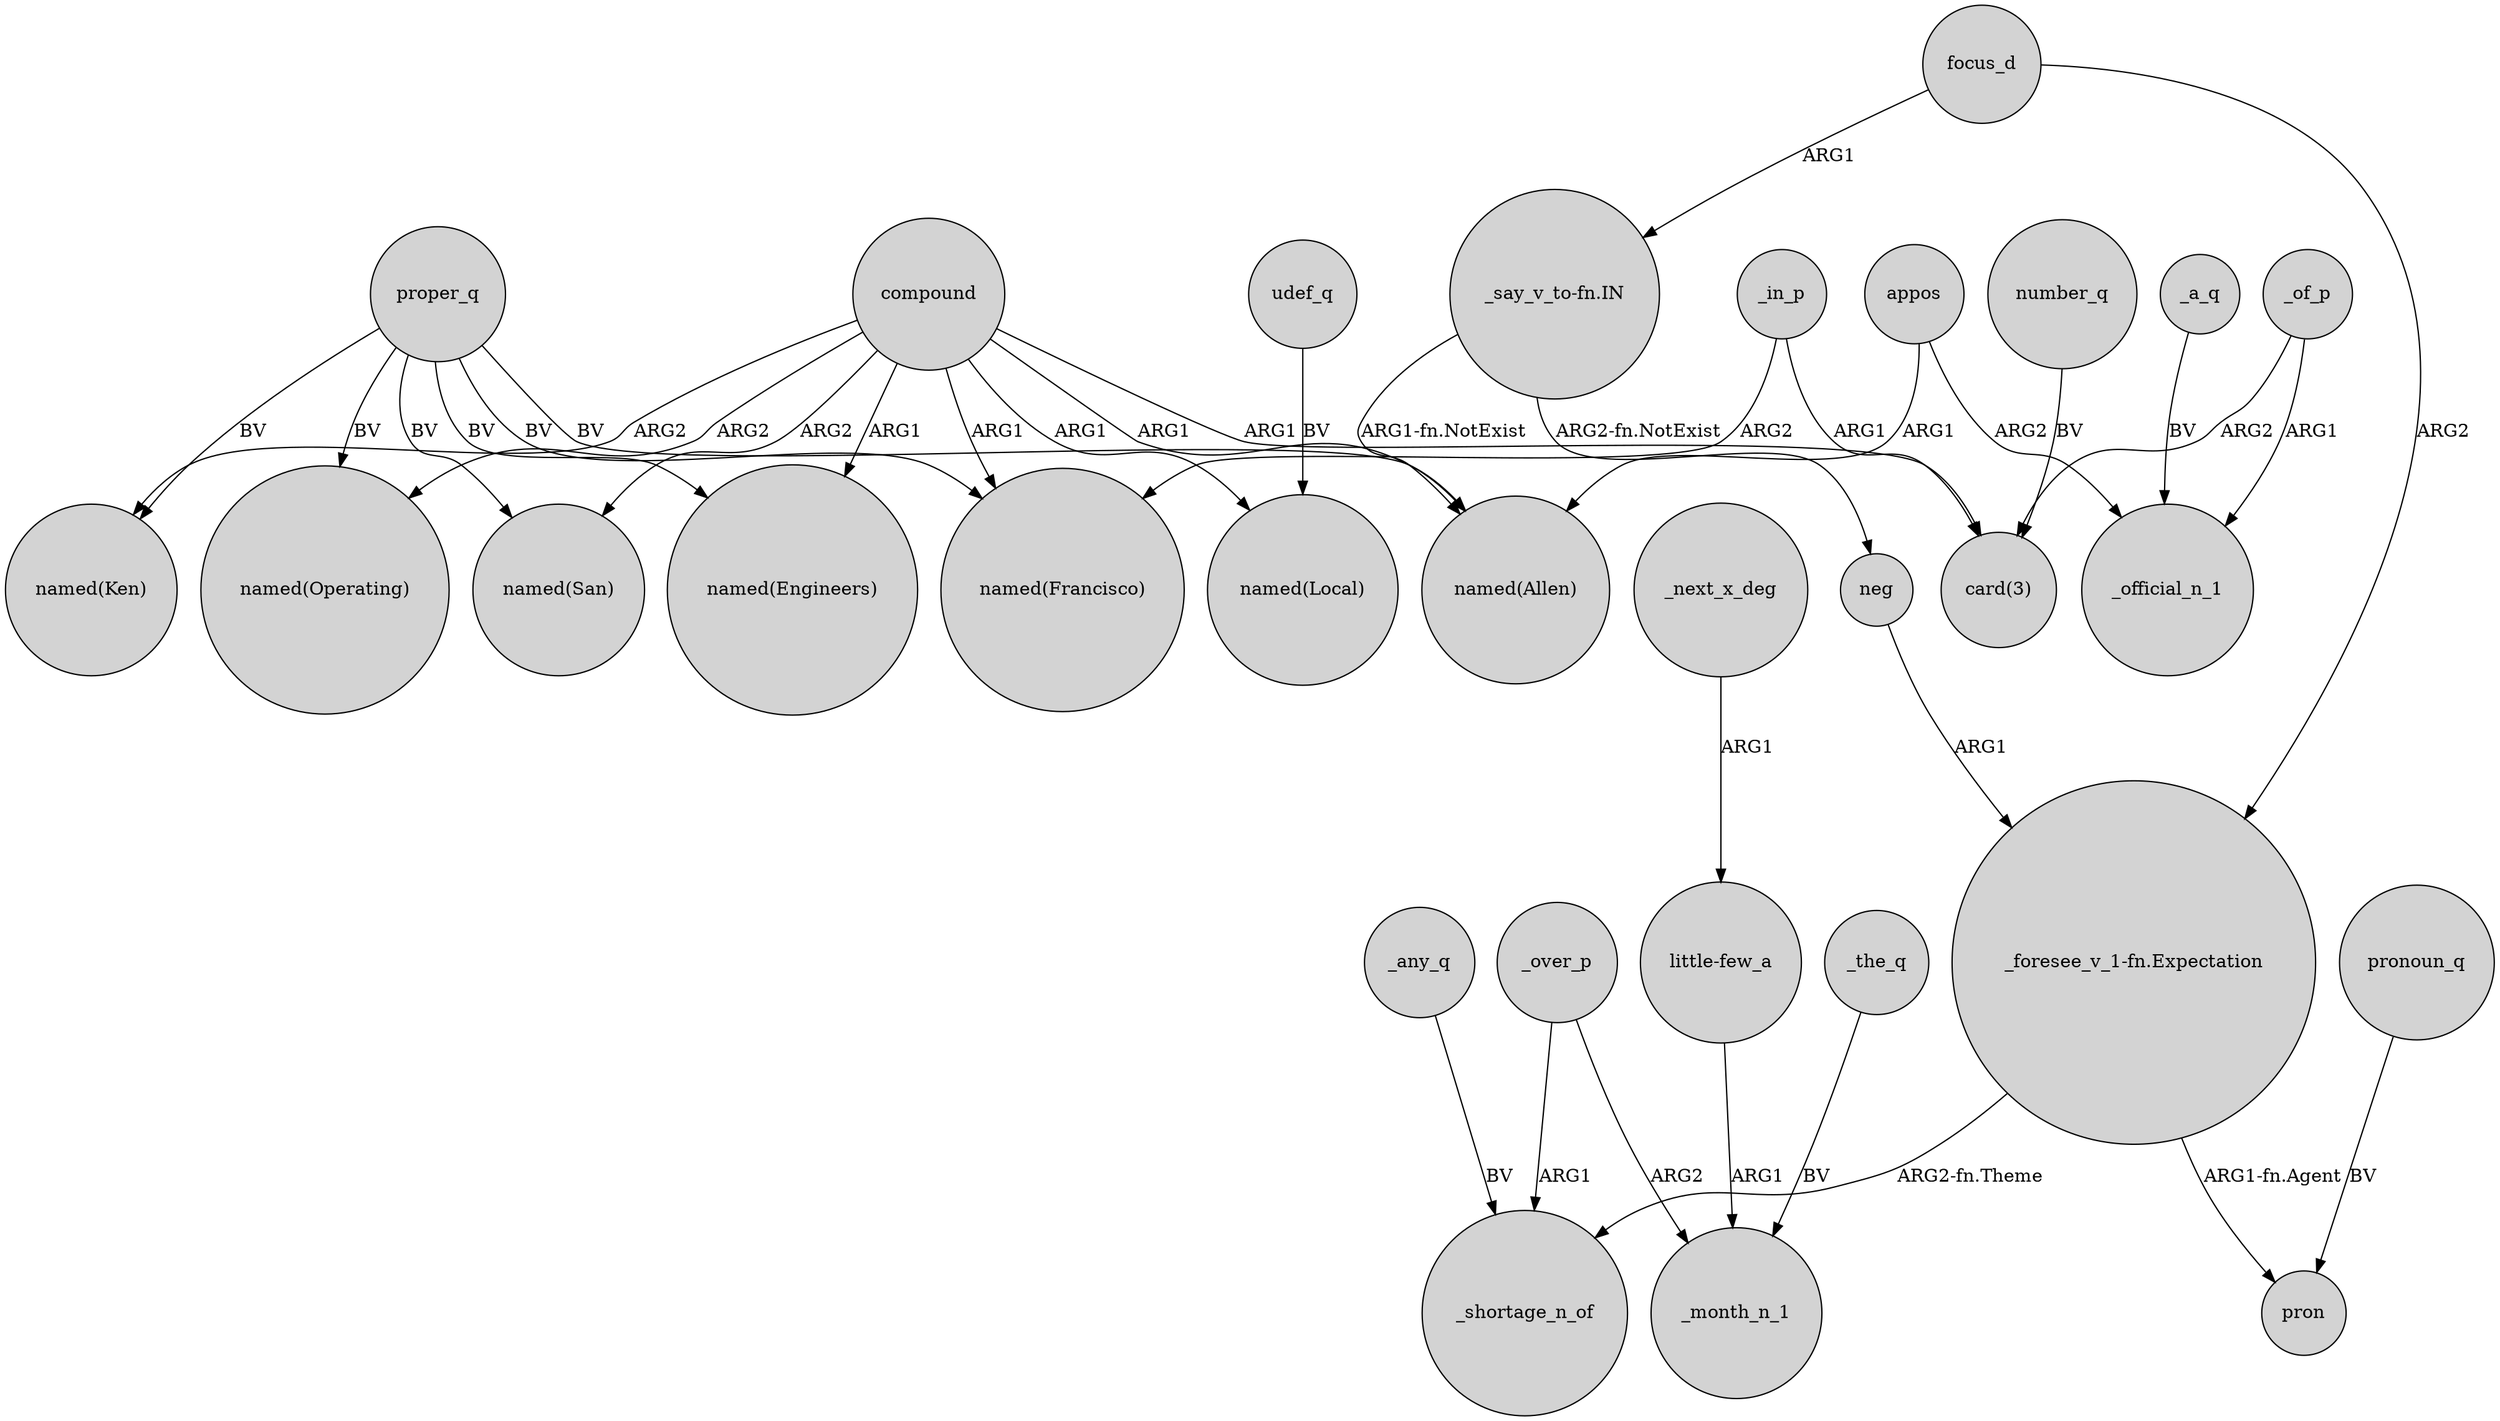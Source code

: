 digraph {
	node [shape=circle style=filled]
	compound -> "named(Allen)" [label=ARG1]
	appos -> _official_n_1 [label=ARG2]
	proper_q -> "named(Allen)" [label=BV]
	proper_q -> "named(Francisco)" [label=BV]
	compound -> "named(San)" [label=ARG2]
	compound -> "named(Local)" [label=ARG1]
	"little-few_a" -> _month_n_1 [label=ARG1]
	_any_q -> _shortage_n_of [label=BV]
	proper_q -> "named(Engineers)" [label=BV]
	proper_q -> "named(Ken)" [label=BV]
	_of_p -> "card(3)" [label=ARG2]
	compound -> "named(Engineers)" [label=ARG1]
	compound -> "named(Operating)" [label=ARG2]
	_over_p -> _month_n_1 [label=ARG2]
	_next_x_deg -> "little-few_a" [label=ARG1]
	pronoun_q -> pron [label=BV]
	_the_q -> _month_n_1 [label=BV]
	_a_q -> _official_n_1 [label=BV]
	appos -> "named(Allen)" [label=ARG1]
	_in_p -> "named(Francisco)" [label=ARG2]
	"_say_v_to-fn.IN" -> "named(Allen)" [label="ARG1-fn.NotExist"]
	neg -> "_foresee_v_1-fn.Expectation" [label=ARG1]
	focus_d -> "_foresee_v_1-fn.Expectation" [label=ARG2]
	compound -> "card(3)" [label=ARG1]
	"_foresee_v_1-fn.Expectation" -> _shortage_n_of [label="ARG2-fn.Theme"]
	_in_p -> "card(3)" [label=ARG1]
	compound -> "named(Francisco)" [label=ARG1]
	"_foresee_v_1-fn.Expectation" -> pron [label="ARG1-fn.Agent"]
	_of_p -> _official_n_1 [label=ARG1]
	proper_q -> "named(Operating)" [label=BV]
	_over_p -> _shortage_n_of [label=ARG1]
	udef_q -> "named(Local)" [label=BV]
	compound -> "named(Ken)" [label=ARG2]
	proper_q -> "named(San)" [label=BV]
	number_q -> "card(3)" [label=BV]
	"_say_v_to-fn.IN" -> neg [label="ARG2-fn.NotExist"]
	focus_d -> "_say_v_to-fn.IN" [label=ARG1]
}
